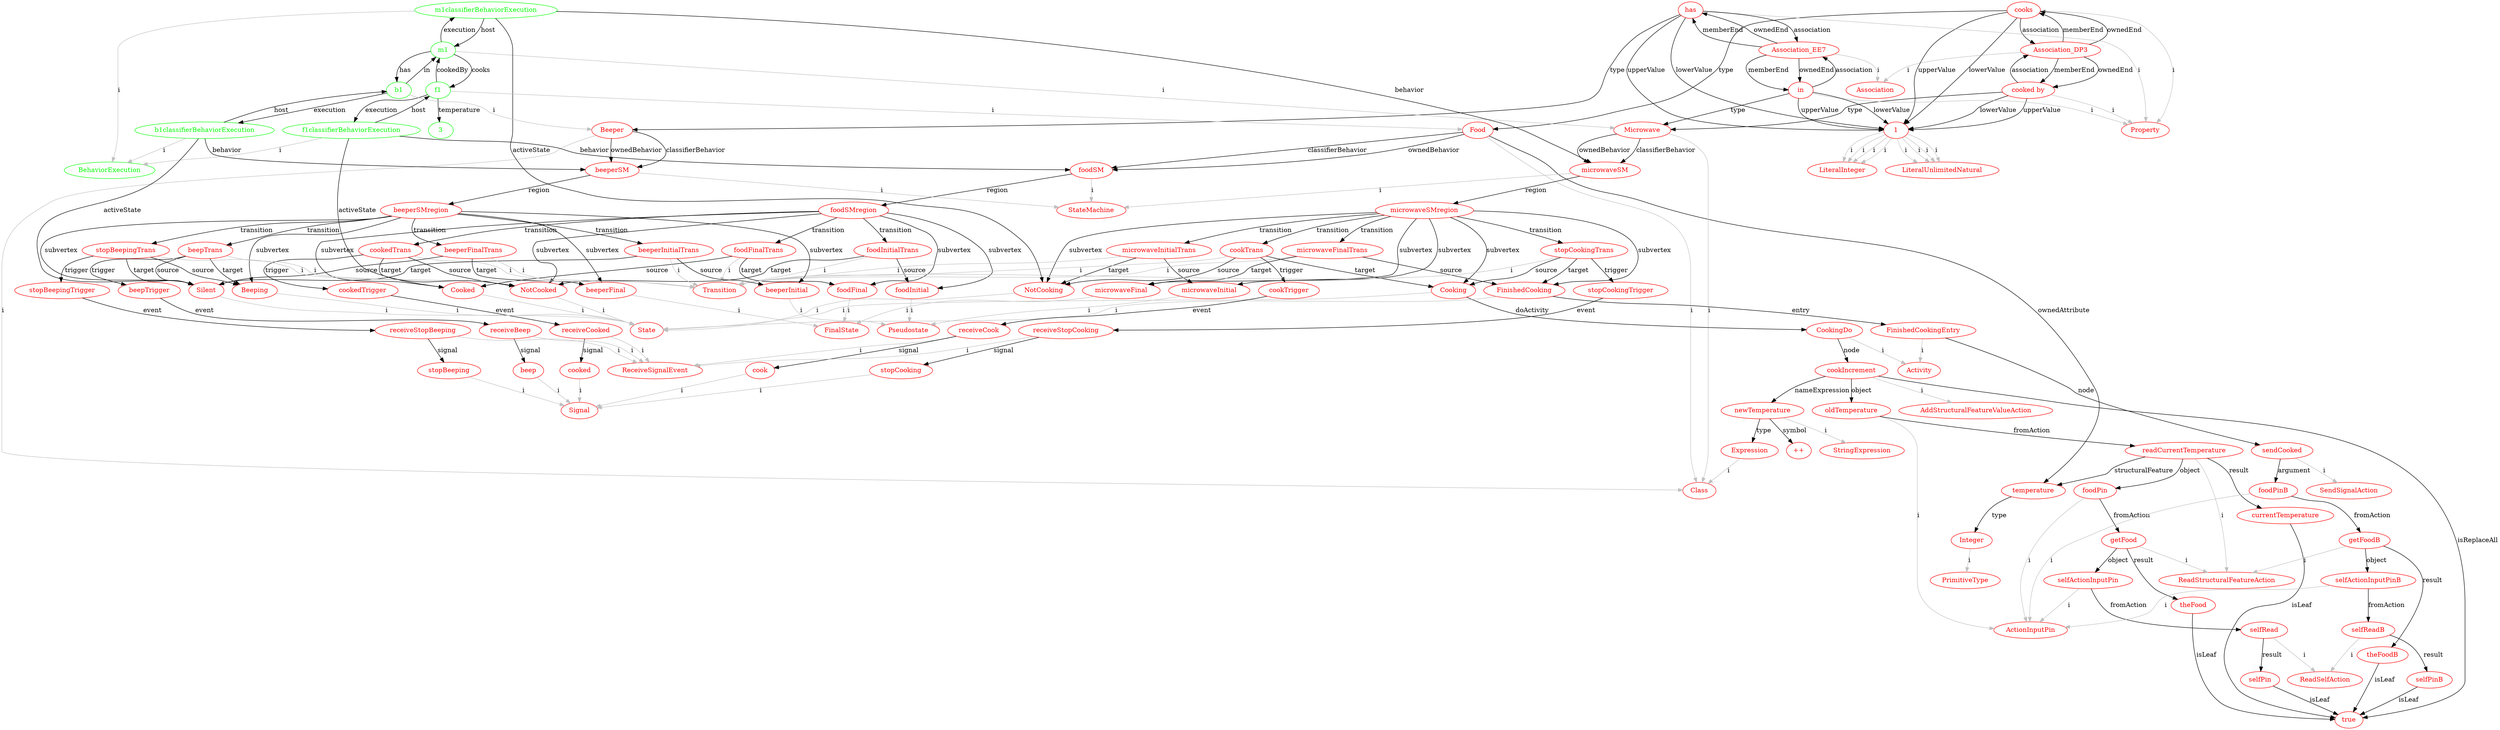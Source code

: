 digraph umlMetamodel {
	"Food" -> "Class" [label="i", color="grey"]
	"Food" -> "foodSM" [label="classifierBehavior"]
	"Food" -> "temperature" [label="ownedAttribute"]
	"temperature" -> "Integer" [label="type"]
	"Integer" -> "PrimitiveType" [label="i", color="grey"]
	"Food" -> "foodSM" [label="ownedBehavior"]
	"foodSM" -> "StateMachine" [label="i", color="grey"]
	"foodSM" -> "foodSMregion" [label="region"]
	"foodSMregion" -> "foodInitial" [label="subvertex"]
	"foodInitial" -> "Pseudostate" [label="i", color="grey"]
	"foodSMregion" -> "foodFinal" [label="subvertex"]
	"foodFinal" -> "FinalState" [label="i", color="grey"]
	"foodSMregion" -> "NotCooked" [label="subvertex"]
	"NotCooked" -> "State" [label="i", color="grey"]
	"foodSMregion" -> "Cooked" [label="subvertex"]
	"Cooked" -> "State" [label="i", color="grey"]
	"foodSMregion" -> "foodInitialTrans" [label="transition"]
	"foodInitialTrans" -> "Transition" [label="i", color="grey"]
	"foodInitialTrans" -> "NotCooked" [label="target"]
	"foodInitialTrans" -> "foodInitial" [label="source"]
	"foodSMregion" -> "foodFinalTrans" [label="transition"]
	"foodFinalTrans" -> "Transition" [label="i", color="grey"]
	"foodFinalTrans" -> "foodFinal" [label="target"]
	"foodFinalTrans" -> "Cooked" [label="source"]
	"foodSMregion" -> "cookedTrans" [label="transition"]
	"cookedTrans" -> "Transition" [label="i", color="grey"]
	"cookedTrans" -> "Cooked" [label="target"]
	"cookedTrans" -> "NotCooked" [label="source"]
	"cookedTrans" -> "cookedTrigger" [label="trigger"]
	"cookedTrigger" -> "receiveCooked" [label="event"]
	"Microwave" -> "Class" [label="i", color="grey"]
	"Microwave" -> "microwaveSM" [label="classifierBehavior"]
	"Microwave" -> "microwaveSM" [label="ownedBehavior"]
	"microwaveSM" -> "StateMachine" [label="i", color="grey"]
	"microwaveSM" -> "microwaveSMregion" [label="region"]
	"microwaveSMregion" -> "microwaveInitial" [label="subvertex"]
	"microwaveInitial" -> "Pseudostate" [label="i", color="grey"]
	"microwaveSMregion" -> "microwaveFinal" [label="subvertex"]
	"microwaveFinal" -> "FinalState" [label="i", color="grey"]
	"microwaveSMregion" -> "NotCooking" [label="subvertex"]
	"NotCooking" -> "State" [label="i", color="grey"]
	"microwaveSMregion" -> "Cooking" [label="subvertex"]
	"Cooking" -> "State" [label="i", color="grey"]
	"Cooking" -> "CookingDo" [label="doActivity"]
	"CookingDo" -> "Activity" [label="i", color="grey"]
	"CookingDo" -> "cookIncrement" [label="node"]
	"cookIncrement" -> "AddStructuralFeatureValueAction" [label="i", color="grey"]
	"cookIncrement" -> "true" [label="isReplaceAll"]
	"cookIncrement" -> "newTemperature" [label="nameExpression"]
	"newTemperature" -> "StringExpression" [label="i", color="grey"]
	"newTemperature" -> "++" [label="symbol"]
	"newTemperature" -> "Expression" [label="type"]
	"Expression" -> "Class" [label="i", color="grey"]
	"cookIncrement" -> "oldTemperature" [label="object"]
	"oldTemperature" -> "ActionInputPin" [label="i", color="grey"]
	"oldTemperature" -> "readCurrentTemperature" [label="fromAction"]
	"readCurrentTemperature" -> "ReadStructuralFeatureAction" [label="i", color="grey"]
	"readCurrentTemperature" -> "temperature" [label="structuralFeature"]
	"readCurrentTemperature" -> "foodPin" [label="object"]
	"foodPin" -> "ActionInputPin" [label="i", color="grey"]
	"foodPin" -> "getFood" [label="fromAction"]
	"getFood" -> "ReadStructuralFeatureAction" [label="i", color="grey"]
	"getFood" -> "selfActionInputPin" [label="object"]
	"selfActionInputPin" -> "ActionInputPin" [label="i", color="grey"]
	"selfActionInputPin" -> "selfRead" [label="fromAction"]
	"selfRead" -> "ReadSelfAction" [label="i", color="grey"]
	"selfRead" -> "selfPin" [label="result"]
	"selfPin" -> "true" [label="isLeaf"]
	"getFood" -> "theFood" [label="result"]
	"theFood" -> "true" [label="isLeaf"]
	"readCurrentTemperature" -> "currentTemperature" [label="result"]
	"currentTemperature" -> "true" [label="isLeaf"]
	"microwaveSMregion" -> "FinishedCooking" [label="subvertex"]
	"FinishedCooking" -> "State" [label="i", color="grey"]
	"FinishedCooking" -> "FinishedCookingEntry" [label="entry"]
	"FinishedCookingEntry" -> "Activity" [label="i", color="grey"]
	"FinishedCookingEntry" -> "sendCooked" [label="node"]
	"sendCooked" -> "SendSignalAction" [label="i", color="grey"]
	"sendCooked" -> "foodPinB" [label="argument"]
	"foodPinB" -> "ActionInputPin" [label="i", color="grey"]
	"foodPinB" -> "getFoodB" [label="fromAction"]
	"getFoodB" -> "ReadStructuralFeatureAction" [label="i", color="grey"]
	"getFoodB" -> "selfActionInputPinB" [label="object"]
	"selfActionInputPinB" -> "ActionInputPin" [label="i", color="grey"]
	"selfActionInputPinB" -> "selfReadB" [label="fromAction"]
	"selfReadB" -> "ReadSelfAction" [label="i", color="grey"]
	"selfReadB" -> "selfPinB" [label="result"]
	"selfPinB" -> "true" [label="isLeaf"]
	"getFoodB" -> "theFoodB" [label="result"]
	"theFoodB" -> "true" [label="isLeaf"]
	"microwaveSMregion" -> "microwaveInitialTrans" [label="transition"]
	"microwaveInitialTrans" -> "Transition" [label="i", color="grey"]
	"microwaveInitialTrans" -> "NotCooking" [label="target"]
	"microwaveInitialTrans" -> "microwaveInitial" [label="source"]
	"microwaveSMregion" -> "microwaveFinalTrans" [label="transition"]
	"microwaveFinalTrans" -> "Transition" [label="i", color="grey"]
	"microwaveFinalTrans" -> "microwaveFinal" [label="target"]
	"microwaveFinalTrans" -> "FinishedCooking" [label="source"]
	"microwaveSMregion" -> "cookTrans" [label="transition"]
	"cookTrans" -> "Transition" [label="i", color="grey"]
	"cookTrans" -> "Cooking" [label="target"]
	"cookTrans" -> "NotCooking" [label="source"]
	"cookTrans" -> "cookTrigger" [label="trigger"]
	"cookTrigger" -> "receiveCook" [label="event"]
	"microwaveSMregion" -> "stopCookingTrans" [label="transition"]
	"stopCookingTrans" -> "Transition" [label="i", color="grey"]
	"stopCookingTrans" -> "FinishedCooking" [label="target"]
	"stopCookingTrans" -> "Cooking" [label="source"]
	"stopCookingTrans" -> "stopCookingTrigger" [label="trigger"]
	"stopCookingTrigger" -> "receiveStopCooking" [label="event"]
	"Beeper" -> "Class" [label="i", color="grey"]
	"Beeper" -> "beeperSM" [label="classifierBehavior"]
	"Beeper" -> "beeperSM" [label="ownedBehavior"]
	"beeperSM" -> "StateMachine" [label="i", color="grey"]
	"beeperSM" -> "beeperSMregion" [label="region"]
	"beeperSMregion" -> "beeperInitial" [label="subvertex"]
	"beeperInitial" -> "Pseudostate" [label="i", color="grey"]
	"beeperSMregion" -> "beeperFinal" [label="subvertex"]
	"beeperFinal" -> "FinalState" [label="i", color="grey"]
	"beeperSMregion" -> "Silent" [label="subvertex"]
	"Silent" -> "State" [label="i", color="grey"]
	"beeperSMregion" -> "Beeping" [label="subvertex"]
	"Beeping" -> "State" [label="i", color="grey"]
	"beeperSMregion" -> "beeperInitialTrans" [label="transition"]
	"beeperInitialTrans" -> "Transition" [label="i", color="grey"]
	"beeperInitialTrans" -> "Silent" [label="target"]
	"beeperInitialTrans" -> "beeperInitial" [label="source"]
	"beeperSMregion" -> "beeperFinalTrans" [label="transition"]
	"beeperFinalTrans" -> "Transition" [label="i", color="grey"]
	"beeperFinalTrans" -> "beeperFinal" [label="target"]
	"beeperFinalTrans" -> "Silent" [label="source"]
	"beeperSMregion" -> "beepTrans" [label="transition"]
	"beepTrans" -> "Transition" [label="i", color="grey"]
	"beepTrans" -> "Beeping" [label="target"]
	"beepTrans" -> "Silent" [label="source"]
	"beepTrans" -> "beepTrigger" [label="trigger"]
	"beepTrigger" -> "receiveBeep" [label="event"]
	"beeperSMregion" -> "stopBeepingTrans" [label="transition"]
	"stopBeepingTrans" -> "Transition" [label="i", color="grey"]
	"stopBeepingTrans" -> "Silent" [label="target"]
	"stopBeepingTrans" -> "Beeping" [label="source"]
	"stopBeepingTrans" -> "stopBeepingTrigger" [label="trigger"]
	"stopBeepingTrigger" -> "receiveStopBeeping" [label="event"]
	"receiveCooked" -> "ReceiveSignalEvent" [label="i", color="grey"]
	"receiveCooked" -> "cooked" [label="signal"]
	"cooked" -> "Signal" [label="i", color="grey"]
	"receiveStopCooking" -> "ReceiveSignalEvent" [label="i", color="grey"]
	"receiveStopCooking" -> "stopCooking" [label="signal"]
	"stopCooking" -> "Signal" [label="i", color="grey"]
	"receiveCook" -> "ReceiveSignalEvent" [label="i", color="grey"]
	"receiveCook" -> "cook" [label="signal"]
	"cook" -> "Signal" [label="i", color="grey"]
	"receiveStopBeeping" -> "ReceiveSignalEvent" [label="i", color="grey"]
	"receiveStopBeeping" -> "stopBeeping" [label="signal"]
	"stopBeeping" -> "Signal" [label="i", color="grey"]
	"receiveBeep" -> "ReceiveSignalEvent" [label="i", color="grey"]
	"receiveBeep" -> "beep" [label="signal"]
	"beep" -> "Signal" [label="i", color="grey"]
	"Association_DP3" -> "Association" [label="i", color="grey"]
	"Association_DP3" -> "cooks" [label="memberEnd"]
	"Association_DP3" -> "cooked by" [label="memberEnd"]
	"Association_DP3" -> "cooks" [label="ownedEnd"]
	"cooks" -> "Property" [label="i", color="grey"]
	"cooks" -> "Food" [label="type"]
	"cooks" -> "Association_DP3" [label="association"]
	"cooks" -> "1" [label="upperValue"]
	"1" -> "LiteralUnlimitedNatural" [label="i", color="grey"]
	"cooks" -> "1" [label="lowerValue"]
	"1" -> "LiteralInteger" [label="i", color="grey"]
	"Association_DP3" -> "cooked by" [label="ownedEnd"]
	"cooked by" -> "Property" [label="i", color="grey"]
	"cooked by" -> "Microwave" [label="type"]
	"cooked by" -> "Association_DP3" [label="association"]
	"cooked by" -> "1" [label="upperValue"]
	"1" -> "LiteralUnlimitedNatural" [label="i", color="grey"]
	"cooked by" -> "1" [label="lowerValue"]
	"1" -> "LiteralInteger" [label="i", color="grey"]
	"Association_EE7" -> "Association" [label="i", color="grey"]
	"Association_EE7" -> "has" [label="memberEnd"]
	"Association_EE7" -> "in" [label="memberEnd"]
	"Association_EE7" -> "has" [label="ownedEnd"]
	"has" -> "Property" [label="i", color="grey"]
	"has" -> "Beeper" [label="type"]
	"has" -> "Association_EE7" [label="association"]
	"has" -> "1" [label="upperValue"]
	"1" -> "LiteralUnlimitedNatural" [label="i", color="grey"]
	"has" -> "1" [label="lowerValue"]
	"1" -> "LiteralInteger" [label="i", color="grey"]
	"Association_EE7" -> "in" [label="ownedEnd"]
	"in" -> "Property" [label="i", color="grey"]
	"in" -> "Microwave" [label="type"]
	"in" -> "Association_EE7" [label="association"]
	"in" -> "1" [label="upperValue"]
	"1" -> "LiteralUnlimitedNatural" [label="i", color="grey"]
	"in" -> "1" [label="lowerValue"]
	"1" -> "LiteralInteger" [label="i", color="grey"]
	"m1" -> "Microwave" [label="i", color="grey"]
	"m1classifierBehaviorExecution" -> "BehaviorExecution" [label="i", color="grey"]
	"m1" -> "m1classifierBehaviorExecution" [label="execution"]
	"m1classifierBehaviorExecution" -> "m1" [label="host"]
	"m1classifierBehaviorExecution" -> "microwaveSM" [label="behavior"]
	"m1classifierBehaviorExecution" -> "NotCooking" [label="activeState"]
	"f1" -> "Food" [label="i", color="grey"]
	"f1classifierBehaviorExecution" -> "BehaviorExecution" [label="i", color="grey"]
	"f1" -> "f1classifierBehaviorExecution" [label="execution"]
	"f1classifierBehaviorExecution" -> "f1" [label="host"]
	"f1classifierBehaviorExecution" -> "foodSM" [label="behavior"]
	"f1classifierBehaviorExecution" -> "NotCooked" [label="activeState"]
	"f1" -> "3" [label="temperature"]
	"b1" -> "Beeper" [label="i", color="grey"]
	"b1classifierBehaviorExecution" -> "BehaviorExecution" [label="i", color="grey"]
	"b1" -> "b1classifierBehaviorExecution" [label="execution"]
	"b1classifierBehaviorExecution" -> "b1" [label="host"]
	"b1classifierBehaviorExecution" -> "beeperSM" [label="behavior"]
	"b1classifierBehaviorExecution" -> "Silent" [label="activeState"]
	"m1" -> "f1" [label="cooks"]
	"f1" -> "m1" [label="cookedBy"]
	"m1" -> "b1" [label="has"]
	"b1" -> "m1" [label="in"]
	"m1" [color="green", fontcolor="green"]
	"Microwave" [color="green", fontcolor="green"]
	"m1classifierBehaviorExecution" [color="green", fontcolor="green"]
	"BehaviorExecution" [color="green", fontcolor="green"]
	"m1" [color="green", fontcolor="green"]
	"m1classifierBehaviorExecution" [color="green", fontcolor="green"]
	"m1classifierBehaviorExecution" [color="green", fontcolor="green"]
	"m1" [color="green", fontcolor="green"]
	"m1classifierBehaviorExecution" [color="green", fontcolor="green"]
	"microwaveSM" [color="green", fontcolor="green"]
	"m1classifierBehaviorExecution" [color="green", fontcolor="green"]
	"NotCooking" [color="green", fontcolor="green"]
	"f1" [color="green", fontcolor="green"]
	"Food" [color="green", fontcolor="green"]
	"f1classifierBehaviorExecution" [color="green", fontcolor="green"]
	"BehaviorExecution" [color="green", fontcolor="green"]
	"f1" [color="green", fontcolor="green"]
	"f1classifierBehaviorExecution" [color="green", fontcolor="green"]
	"f1classifierBehaviorExecution" [color="green", fontcolor="green"]
	"f1" [color="green", fontcolor="green"]
	"f1classifierBehaviorExecution" [color="green", fontcolor="green"]
	"foodSM" [color="green", fontcolor="green"]
	"f1classifierBehaviorExecution" [color="green", fontcolor="green"]
	"NotCooked" [color="green", fontcolor="green"]
	"f1" [color="green", fontcolor="green"]
	"3" [color="green", fontcolor="green"]
	"b1" [color="green", fontcolor="green"]
	"Beeper" [color="green", fontcolor="green"]
	"b1classifierBehaviorExecution" [color="green", fontcolor="green"]
	"BehaviorExecution" [color="green", fontcolor="green"]
	"b1" [color="green", fontcolor="green"]
	"b1classifierBehaviorExecution" [color="green", fontcolor="green"]
	"b1classifierBehaviorExecution" [color="green", fontcolor="green"]
	"b1" [color="green", fontcolor="green"]
	"b1classifierBehaviorExecution" [color="green", fontcolor="green"]
	"beeperSM" [color="green", fontcolor="green"]
	"b1classifierBehaviorExecution" [color="green", fontcolor="green"]
	"Silent" [color="green", fontcolor="green"]
	"m1" [color="green", fontcolor="green"]
	"f1" [color="green", fontcolor="green"]
	"f1" [color="green", fontcolor="green"]
	"m1" [color="green", fontcolor="green"]
	"m1" [color="green", fontcolor="green"]
	"b1" [color="green", fontcolor="green"]
	"b1" [color="green", fontcolor="green"]
	"m1" [color="green", fontcolor="green"]
	"Food" [color="red", fontcolor="red"]
	"Class" [color="red", fontcolor="red"]
	"Food" [color="red", fontcolor="red"]
	"foodSM" [color="red", fontcolor="red"]
	"Food" [color="red", fontcolor="red"]
	"temperature" [color="red", fontcolor="red"]
	"temperature" [color="red", fontcolor="red"]
	"Integer" [color="red", fontcolor="red"]
	"Integer" [color="red", fontcolor="red"]
	"PrimitiveType" [color="red", fontcolor="red"]
	"Food" [color="red", fontcolor="red"]
	"foodSM" [color="red", fontcolor="red"]
	"foodSM" [color="red", fontcolor="red"]
	"StateMachine" [color="red", fontcolor="red"]
	"foodSM" [color="red", fontcolor="red"]
	"foodSMregion" [color="red", fontcolor="red"]
	"foodSMregion" [color="red", fontcolor="red"]
	"foodInitial" [color="red", fontcolor="red"]
	"foodInitial" [color="red", fontcolor="red"]
	"Pseudostate" [color="red", fontcolor="red"]
	"foodSMregion" [color="red", fontcolor="red"]
	"foodFinal" [color="red", fontcolor="red"]
	"foodFinal" [color="red", fontcolor="red"]
	"FinalState" [color="red", fontcolor="red"]
	"foodSMregion" [color="red", fontcolor="red"]
	"NotCooked" [color="red", fontcolor="red"]
	"NotCooked" [color="red", fontcolor="red"]
	"State" [color="red", fontcolor="red"]
	"foodSMregion" [color="red", fontcolor="red"]
	"Cooked" [color="red", fontcolor="red"]
	"Cooked" [color="red", fontcolor="red"]
	"State" [color="red", fontcolor="red"]
	"foodSMregion" [color="red", fontcolor="red"]
	"foodInitialTrans" [color="red", fontcolor="red"]
	"foodInitialTrans" [color="red", fontcolor="red"]
	"Transition" [color="red", fontcolor="red"]
	"foodInitialTrans" [color="red", fontcolor="red"]
	"NotCooked" [color="red", fontcolor="red"]
	"foodInitialTrans" [color="red", fontcolor="red"]
	"foodInitial" [color="red", fontcolor="red"]
	"foodSMregion" [color="red", fontcolor="red"]
	"foodFinalTrans" [color="red", fontcolor="red"]
	"foodFinalTrans" [color="red", fontcolor="red"]
	"Transition" [color="red", fontcolor="red"]
	"foodFinalTrans" [color="red", fontcolor="red"]
	"foodFinal" [color="red", fontcolor="red"]
	"foodFinalTrans" [color="red", fontcolor="red"]
	"Cooked" [color="red", fontcolor="red"]
	"foodSMregion" [color="red", fontcolor="red"]
	"cookedTrans" [color="red", fontcolor="red"]
	"cookedTrans" [color="red", fontcolor="red"]
	"Transition" [color="red", fontcolor="red"]
	"cookedTrans" [color="red", fontcolor="red"]
	"Cooked" [color="red", fontcolor="red"]
	"cookedTrans" [color="red", fontcolor="red"]
	"NotCooked" [color="red", fontcolor="red"]
	"cookedTrans" [color="red", fontcolor="red"]
	"cookedTrigger" [color="red", fontcolor="red"]
	"cookedTrigger" [color="red", fontcolor="red"]
	"receiveCooked" [color="red", fontcolor="red"]
	"Microwave" [color="red", fontcolor="red"]
	"Class" [color="red", fontcolor="red"]
	"Microwave" [color="red", fontcolor="red"]
	"microwaveSM" [color="red", fontcolor="red"]
	"Microwave" [color="red", fontcolor="red"]
	"microwaveSM" [color="red", fontcolor="red"]
	"microwaveSM" [color="red", fontcolor="red"]
	"StateMachine" [color="red", fontcolor="red"]
	"microwaveSM" [color="red", fontcolor="red"]
	"microwaveSMregion" [color="red", fontcolor="red"]
	"microwaveSMregion" [color="red", fontcolor="red"]
	"microwaveInitial" [color="red", fontcolor="red"]
	"microwaveInitial" [color="red", fontcolor="red"]
	"Pseudostate" [color="red", fontcolor="red"]
	"microwaveSMregion" [color="red", fontcolor="red"]
	"microwaveFinal" [color="red", fontcolor="red"]
	"microwaveFinal" [color="red", fontcolor="red"]
	"FinalState" [color="red", fontcolor="red"]
	"microwaveSMregion" [color="red", fontcolor="red"]
	"NotCooking" [color="red", fontcolor="red"]
	"NotCooking" [color="red", fontcolor="red"]
	"State" [color="red", fontcolor="red"]
	"microwaveSMregion" [color="red", fontcolor="red"]
	"Cooking" [color="red", fontcolor="red"]
	"Cooking" [color="red", fontcolor="red"]
	"State" [color="red", fontcolor="red"]
	"Cooking" [color="red", fontcolor="red"]
	"CookingDo" [color="red", fontcolor="red"]
	"CookingDo" [color="red", fontcolor="red"]
	"Activity" [color="red", fontcolor="red"]
	"CookingDo" [color="red", fontcolor="red"]
	"cookIncrement" [color="red", fontcolor="red"]
	"cookIncrement" [color="red", fontcolor="red"]
	"AddStructuralFeatureValueAction" [color="red", fontcolor="red"]
	"cookIncrement" [color="red", fontcolor="red"]
	"true" [color="red", fontcolor="red"]
	"cookIncrement" [color="red", fontcolor="red"]
	"newTemperature" [color="red", fontcolor="red"]
	"newTemperature" [color="red", fontcolor="red"]
	"StringExpression" [color="red", fontcolor="red"]
	"newTemperature" [color="red", fontcolor="red"]
	"++" [color="red", fontcolor="red"]
	"newTemperature" [color="red", fontcolor="red"]
	"Expression" [color="red", fontcolor="red"]
	"Expression" [color="red", fontcolor="red"]
	"Class" [color="red", fontcolor="red"]
	"cookIncrement" [color="red", fontcolor="red"]
	"oldTemperature" [color="red", fontcolor="red"]
	"oldTemperature" [color="red", fontcolor="red"]
	"ActionInputPin" [color="red", fontcolor="red"]
	"oldTemperature" [color="red", fontcolor="red"]
	"readCurrentTemperature" [color="red", fontcolor="red"]
	"readCurrentTemperature" [color="red", fontcolor="red"]
	"ReadStructuralFeatureAction" [color="red", fontcolor="red"]
	"readCurrentTemperature" [color="red", fontcolor="red"]
	"temperature" [color="red", fontcolor="red"]
	"readCurrentTemperature" [color="red", fontcolor="red"]
	"foodPin" [color="red", fontcolor="red"]
	"foodPin" [color="red", fontcolor="red"]
	"ActionInputPin" [color="red", fontcolor="red"]
	"foodPin" [color="red", fontcolor="red"]
	"getFood" [color="red", fontcolor="red"]
	"getFood" [color="red", fontcolor="red"]
	"ReadStructuralFeatureAction" [color="red", fontcolor="red"]
	"getFood" [color="red", fontcolor="red"]
	"selfActionInputPin" [color="red", fontcolor="red"]
	"selfActionInputPin" [color="red", fontcolor="red"]
	"ActionInputPin" [color="red", fontcolor="red"]
	"selfActionInputPin" [color="red", fontcolor="red"]
	"selfRead" [color="red", fontcolor="red"]
	"selfRead" [color="red", fontcolor="red"]
	"ReadSelfAction" [color="red", fontcolor="red"]
	"selfRead" [color="red", fontcolor="red"]
	"selfPin" [color="red", fontcolor="red"]
	"selfPin" [color="red", fontcolor="red"]
	"true" [color="red", fontcolor="red"]
	"getFood" [color="red", fontcolor="red"]
	"theFood" [color="red", fontcolor="red"]
	"theFood" [color="red", fontcolor="red"]
	"true" [color="red", fontcolor="red"]
	"readCurrentTemperature" [color="red", fontcolor="red"]
	"currentTemperature" [color="red", fontcolor="red"]
	"currentTemperature" [color="red", fontcolor="red"]
	"true" [color="red", fontcolor="red"]
	"microwaveSMregion" [color="red", fontcolor="red"]
	"FinishedCooking" [color="red", fontcolor="red"]
	"FinishedCooking" [color="red", fontcolor="red"]
	"State" [color="red", fontcolor="red"]
	"FinishedCooking" [color="red", fontcolor="red"]
	"FinishedCookingEntry" [color="red", fontcolor="red"]
	"FinishedCookingEntry" [color="red", fontcolor="red"]
	"Activity" [color="red", fontcolor="red"]
	"FinishedCookingEntry" [color="red", fontcolor="red"]
	"sendCooked" [color="red", fontcolor="red"]
	"sendCooked" [color="red", fontcolor="red"]
	"SendSignalAction" [color="red", fontcolor="red"]
	"sendCooked" [color="red", fontcolor="red"]
	"foodPinB" [color="red", fontcolor="red"]
	"foodPinB" [color="red", fontcolor="red"]
	"ActionInputPin" [color="red", fontcolor="red"]
	"foodPinB" [color="red", fontcolor="red"]
	"getFoodB" [color="red", fontcolor="red"]
	"getFoodB" [color="red", fontcolor="red"]
	"ReadStructuralFeatureAction" [color="red", fontcolor="red"]
	"getFoodB" [color="red", fontcolor="red"]
	"selfActionInputPinB" [color="red", fontcolor="red"]
	"selfActionInputPinB" [color="red", fontcolor="red"]
	"ActionInputPin" [color="red", fontcolor="red"]
	"selfActionInputPinB" [color="red", fontcolor="red"]
	"selfReadB" [color="red", fontcolor="red"]
	"selfReadB" [color="red", fontcolor="red"]
	"ReadSelfAction" [color="red", fontcolor="red"]
	"selfReadB" [color="red", fontcolor="red"]
	"selfPinB" [color="red", fontcolor="red"]
	"selfPinB" [color="red", fontcolor="red"]
	"true" [color="red", fontcolor="red"]
	"getFoodB" [color="red", fontcolor="red"]
	"theFoodB" [color="red", fontcolor="red"]
	"theFoodB" [color="red", fontcolor="red"]
	"true" [color="red", fontcolor="red"]
	"microwaveSMregion" [color="red", fontcolor="red"]
	"microwaveInitialTrans" [color="red", fontcolor="red"]
	"microwaveInitialTrans" [color="red", fontcolor="red"]
	"Transition" [color="red", fontcolor="red"]
	"microwaveInitialTrans" [color="red", fontcolor="red"]
	"NotCooking" [color="red", fontcolor="red"]
	"microwaveInitialTrans" [color="red", fontcolor="red"]
	"microwaveInitial" [color="red", fontcolor="red"]
	"microwaveSMregion" [color="red", fontcolor="red"]
	"microwaveFinalTrans" [color="red", fontcolor="red"]
	"microwaveFinalTrans" [color="red", fontcolor="red"]
	"Transition" [color="red", fontcolor="red"]
	"microwaveFinalTrans" [color="red", fontcolor="red"]
	"microwaveFinal" [color="red", fontcolor="red"]
	"microwaveFinalTrans" [color="red", fontcolor="red"]
	"FinishedCooking" [color="red", fontcolor="red"]
	"microwaveSMregion" [color="red", fontcolor="red"]
	"cookTrans" [color="red", fontcolor="red"]
	"cookTrans" [color="red", fontcolor="red"]
	"Transition" [color="red", fontcolor="red"]
	"cookTrans" [color="red", fontcolor="red"]
	"Cooking" [color="red", fontcolor="red"]
	"cookTrans" [color="red", fontcolor="red"]
	"NotCooking" [color="red", fontcolor="red"]
	"cookTrans" [color="red", fontcolor="red"]
	"cookTrigger" [color="red", fontcolor="red"]
	"cookTrigger" [color="red", fontcolor="red"]
	"receiveCook" [color="red", fontcolor="red"]
	"microwaveSMregion" [color="red", fontcolor="red"]
	"stopCookingTrans" [color="red", fontcolor="red"]
	"stopCookingTrans" [color="red", fontcolor="red"]
	"Transition" [color="red", fontcolor="red"]
	"stopCookingTrans" [color="red", fontcolor="red"]
	"FinishedCooking" [color="red", fontcolor="red"]
	"stopCookingTrans" [color="red", fontcolor="red"]
	"Cooking" [color="red", fontcolor="red"]
	"stopCookingTrans" [color="red", fontcolor="red"]
	"stopCookingTrigger" [color="red", fontcolor="red"]
	"stopCookingTrigger" [color="red", fontcolor="red"]
	"receiveStopCooking" [color="red", fontcolor="red"]
	"Beeper" [color="red", fontcolor="red"]
	"Class" [color="red", fontcolor="red"]
	"Beeper" [color="red", fontcolor="red"]
	"beeperSM" [color="red", fontcolor="red"]
	"Beeper" [color="red", fontcolor="red"]
	"beeperSM" [color="red", fontcolor="red"]
	"beeperSM" [color="red", fontcolor="red"]
	"StateMachine" [color="red", fontcolor="red"]
	"beeperSM" [color="red", fontcolor="red"]
	"beeperSMregion" [color="red", fontcolor="red"]
	"beeperSMregion" [color="red", fontcolor="red"]
	"beeperInitial" [color="red", fontcolor="red"]
	"beeperInitial" [color="red", fontcolor="red"]
	"Pseudostate" [color="red", fontcolor="red"]
	"beeperSMregion" [color="red", fontcolor="red"]
	"beeperFinal" [color="red", fontcolor="red"]
	"beeperFinal" [color="red", fontcolor="red"]
	"FinalState" [color="red", fontcolor="red"]
	"beeperSMregion" [color="red", fontcolor="red"]
	"Silent" [color="red", fontcolor="red"]
	"Silent" [color="red", fontcolor="red"]
	"State" [color="red", fontcolor="red"]
	"beeperSMregion" [color="red", fontcolor="red"]
	"Beeping" [color="red", fontcolor="red"]
	"Beeping" [color="red", fontcolor="red"]
	"State" [color="red", fontcolor="red"]
	"beeperSMregion" [color="red", fontcolor="red"]
	"beeperInitialTrans" [color="red", fontcolor="red"]
	"beeperInitialTrans" [color="red", fontcolor="red"]
	"Transition" [color="red", fontcolor="red"]
	"beeperInitialTrans" [color="red", fontcolor="red"]
	"Silent" [color="red", fontcolor="red"]
	"beeperInitialTrans" [color="red", fontcolor="red"]
	"beeperInitial" [color="red", fontcolor="red"]
	"beeperSMregion" [color="red", fontcolor="red"]
	"beeperFinalTrans" [color="red", fontcolor="red"]
	"beeperFinalTrans" [color="red", fontcolor="red"]
	"Transition" [color="red", fontcolor="red"]
	"beeperFinalTrans" [color="red", fontcolor="red"]
	"beeperFinal" [color="red", fontcolor="red"]
	"beeperFinalTrans" [color="red", fontcolor="red"]
	"Silent" [color="red", fontcolor="red"]
	"beeperSMregion" [color="red", fontcolor="red"]
	"beepTrans" [color="red", fontcolor="red"]
	"beepTrans" [color="red", fontcolor="red"]
	"Transition" [color="red", fontcolor="red"]
	"beepTrans" [color="red", fontcolor="red"]
	"Beeping" [color="red", fontcolor="red"]
	"beepTrans" [color="red", fontcolor="red"]
	"Silent" [color="red", fontcolor="red"]
	"beepTrans" [color="red", fontcolor="red"]
	"beepTrigger" [color="red", fontcolor="red"]
	"beepTrigger" [color="red", fontcolor="red"]
	"receiveBeep" [color="red", fontcolor="red"]
	"beeperSMregion" [color="red", fontcolor="red"]
	"stopBeepingTrans" [color="red", fontcolor="red"]
	"stopBeepingTrans" [color="red", fontcolor="red"]
	"Transition" [color="red", fontcolor="red"]
	"stopBeepingTrans" [color="red", fontcolor="red"]
	"Silent" [color="red", fontcolor="red"]
	"stopBeepingTrans" [color="red", fontcolor="red"]
	"Beeping" [color="red", fontcolor="red"]
	"stopBeepingTrans" [color="red", fontcolor="red"]
	"stopBeepingTrigger" [color="red", fontcolor="red"]
	"stopBeepingTrigger" [color="red", fontcolor="red"]
	"receiveStopBeeping" [color="red", fontcolor="red"]
	"receiveCooked" [color="red", fontcolor="red"]
	"ReceiveSignalEvent" [color="red", fontcolor="red"]
	"receiveCooked" [color="red", fontcolor="red"]
	"cooked" [color="red", fontcolor="red"]
	"cooked" [color="red", fontcolor="red"]
	"Signal" [color="red", fontcolor="red"]
	"receiveStopCooking" [color="red", fontcolor="red"]
	"ReceiveSignalEvent" [color="red", fontcolor="red"]
	"receiveStopCooking" [color="red", fontcolor="red"]
	"stopCooking" [color="red", fontcolor="red"]
	"stopCooking" [color="red", fontcolor="red"]
	"Signal" [color="red", fontcolor="red"]
	"receiveCook" [color="red", fontcolor="red"]
	"ReceiveSignalEvent" [color="red", fontcolor="red"]
	"receiveCook" [color="red", fontcolor="red"]
	"cook" [color="red", fontcolor="red"]
	"cook" [color="red", fontcolor="red"]
	"Signal" [color="red", fontcolor="red"]
	"receiveStopBeeping" [color="red", fontcolor="red"]
	"ReceiveSignalEvent" [color="red", fontcolor="red"]
	"receiveStopBeeping" [color="red", fontcolor="red"]
	"stopBeeping" [color="red", fontcolor="red"]
	"stopBeeping" [color="red", fontcolor="red"]
	"Signal" [color="red", fontcolor="red"]
	"receiveBeep" [color="red", fontcolor="red"]
	"ReceiveSignalEvent" [color="red", fontcolor="red"]
	"receiveBeep" [color="red", fontcolor="red"]
	"beep" [color="red", fontcolor="red"]
	"beep" [color="red", fontcolor="red"]
	"Signal" [color="red", fontcolor="red"]
	"Association_DP3" [color="red", fontcolor="red"]
	"Association" [color="red", fontcolor="red"]
	"Association_DP3" [color="red", fontcolor="red"]
	"cooks" [color="red", fontcolor="red"]
	"Association_DP3" [color="red", fontcolor="red"]
	"cooked by" [color="red", fontcolor="red"]
	"Association_DP3" [color="red", fontcolor="red"]
	"cooks" [color="red", fontcolor="red"]
	"cooks" [color="red", fontcolor="red"]
	"Property" [color="red", fontcolor="red"]
	"cooks" [color="red", fontcolor="red"]
	"Food" [color="red", fontcolor="red"]
	"cooks" [color="red", fontcolor="red"]
	"Association_DP3" [color="red", fontcolor="red"]
	"cooks" [color="red", fontcolor="red"]
	"1" [color="red", fontcolor="red"]
	"1" [color="red", fontcolor="red"]
	"LiteralUnlimitedNatural" [color="red", fontcolor="red"]
	"cooks" [color="red", fontcolor="red"]
	"1" [color="red", fontcolor="red"]
	"1" [color="red", fontcolor="red"]
	"LiteralInteger" [color="red", fontcolor="red"]
	"Association_DP3" [color="red", fontcolor="red"]
	"cooked by" [color="red", fontcolor="red"]
	"cooked by" [color="red", fontcolor="red"]
	"Property" [color="red", fontcolor="red"]
	"cooked by" [color="red", fontcolor="red"]
	"Microwave" [color="red", fontcolor="red"]
	"cooked by" [color="red", fontcolor="red"]
	"Association_DP3" [color="red", fontcolor="red"]
	"cooked by" [color="red", fontcolor="red"]
	"1" [color="red", fontcolor="red"]
	"1" [color="red", fontcolor="red"]
	"LiteralUnlimitedNatural" [color="red", fontcolor="red"]
	"cooked by" [color="red", fontcolor="red"]
	"1" [color="red", fontcolor="red"]
	"1" [color="red", fontcolor="red"]
	"LiteralInteger" [color="red", fontcolor="red"]
	"Association_EE7" [color="red", fontcolor="red"]
	"Association" [color="red", fontcolor="red"]
	"Association_EE7" [color="red", fontcolor="red"]
	"has" [color="red", fontcolor="red"]
	"Association_EE7" [color="red", fontcolor="red"]
	"in" [color="red", fontcolor="red"]
	"Association_EE7" [color="red", fontcolor="red"]
	"has" [color="red", fontcolor="red"]
	"has" [color="red", fontcolor="red"]
	"Property" [color="red", fontcolor="red"]
	"has" [color="red", fontcolor="red"]
	"Beeper" [color="red", fontcolor="red"]
	"has" [color="red", fontcolor="red"]
	"Association_EE7" [color="red", fontcolor="red"]
	"has" [color="red", fontcolor="red"]
	"1" [color="red", fontcolor="red"]
	"1" [color="red", fontcolor="red"]
	"LiteralUnlimitedNatural" [color="red", fontcolor="red"]
	"has" [color="red", fontcolor="red"]
	"1" [color="red", fontcolor="red"]
	"1" [color="red", fontcolor="red"]
	"LiteralInteger" [color="red", fontcolor="red"]
	"Association_EE7" [color="red", fontcolor="red"]
	"in" [color="red", fontcolor="red"]
	"in" [color="red", fontcolor="red"]
	"Property" [color="red", fontcolor="red"]
	"in" [color="red", fontcolor="red"]
	"Microwave" [color="red", fontcolor="red"]
	"in" [color="red", fontcolor="red"]
	"Association_EE7" [color="red", fontcolor="red"]
	"in" [color="red", fontcolor="red"]
	"1" [color="red", fontcolor="red"]
	"1" [color="red", fontcolor="red"]
	"LiteralUnlimitedNatural" [color="red", fontcolor="red"]
	"in" [color="red", fontcolor="red"]
	"1" [color="red", fontcolor="red"]
	"1" [color="red", fontcolor="red"]
	"LiteralInteger" [color="red", fontcolor="red"]
}
